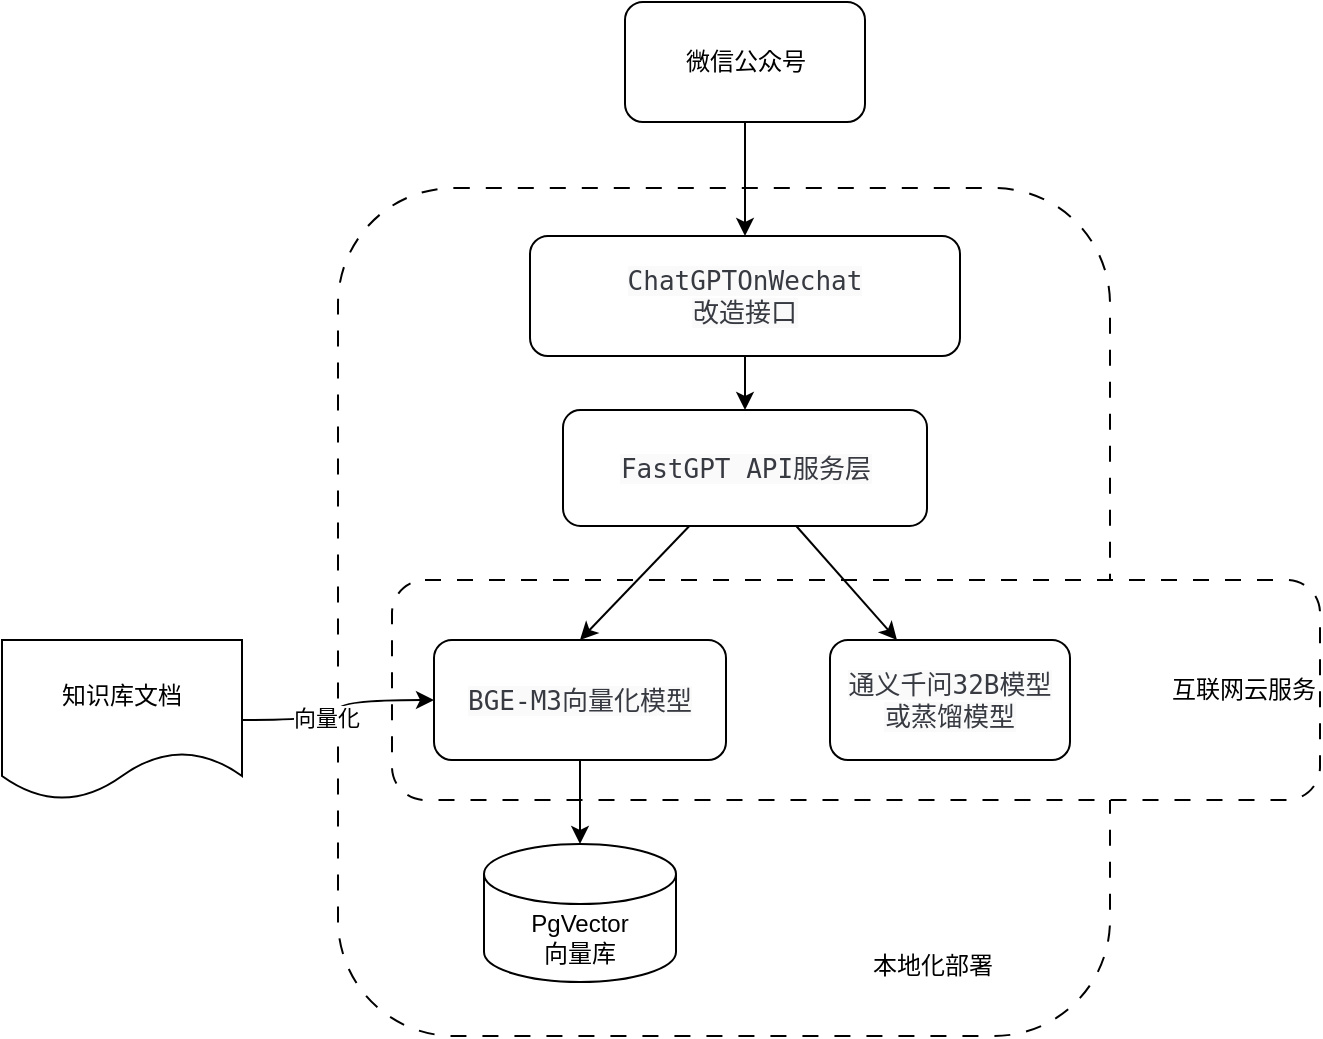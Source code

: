 <mxfile version="27.0.8">
  <diagram name="第 1 页" id="PZtgD9VLAa3Xq2h1W10F">
    <mxGraphModel dx="946" dy="671" grid="0" gridSize="10" guides="1" tooltips="1" connect="1" arrows="1" fold="1" page="1" pageScale="1" pageWidth="827" pageHeight="1169" math="0" shadow="0">
      <root>
        <mxCell id="0" />
        <mxCell id="1" parent="0" />
        <mxCell id="YpKuAkxA7cC4Vz7W4TTv-6" value="" style="rounded=1;whiteSpace=wrap;html=1;dashed=1;dashPattern=8 8;" vertex="1" parent="1">
          <mxGeometry x="253" y="188" width="386" height="424" as="geometry" />
        </mxCell>
        <mxCell id="YpKuAkxA7cC4Vz7W4TTv-4" value="互联网云服务" style="rounded=1;whiteSpace=wrap;html=1;shadow=0;align=right;dashed=1;dashPattern=8 8;" vertex="1" parent="1">
          <mxGeometry x="280" y="384" width="464" height="110" as="geometry" />
        </mxCell>
        <mxCell id="LTBSq_qg97RKEcHS7W4E-15" value="" style="rounded=0;orthogonalLoop=1;jettySize=auto;html=1;" parent="1" source="LTBSq_qg97RKEcHS7W4E-1" target="LTBSq_qg97RKEcHS7W4E-3" edge="1">
          <mxGeometry relative="1" as="geometry" />
        </mxCell>
        <mxCell id="LTBSq_qg97RKEcHS7W4E-1" value="微信公众号" style="rounded=1;whiteSpace=wrap;html=1;" parent="1" vertex="1">
          <mxGeometry x="396.5" y="95" width="120" height="60" as="geometry" />
        </mxCell>
        <mxCell id="LTBSq_qg97RKEcHS7W4E-14" value="" style="edgeStyle=orthogonalEdgeStyle;rounded=0;orthogonalLoop=1;jettySize=auto;html=1;" parent="1" source="LTBSq_qg97RKEcHS7W4E-3" target="LTBSq_qg97RKEcHS7W4E-5" edge="1">
          <mxGeometry relative="1" as="geometry" />
        </mxCell>
        <mxCell id="LTBSq_qg97RKEcHS7W4E-3" value="&lt;span style=&quot;color: rgb(56, 58, 66); font-family: &amp;quot;Cascadia Code&amp;quot;, &amp;quot;Fira Code&amp;quot;, Consolas, monospace; font-size: 13px; text-align: left; white-space: pre; background-color: rgb(250, 250, 250);&quot;&gt;ChatGPTOnWechat&lt;br/&gt;改造接口&lt;/span&gt;" style="rounded=1;whiteSpace=wrap;html=1;" parent="1" vertex="1">
          <mxGeometry x="349" y="212" width="215" height="60" as="geometry" />
        </mxCell>
        <mxCell id="LTBSq_qg97RKEcHS7W4E-12" style="rounded=0;orthogonalLoop=1;jettySize=auto;html=1;entryX=0.5;entryY=0;entryDx=0;entryDy=0;" parent="1" source="LTBSq_qg97RKEcHS7W4E-5" target="LTBSq_qg97RKEcHS7W4E-7" edge="1">
          <mxGeometry relative="1" as="geometry" />
        </mxCell>
        <mxCell id="LTBSq_qg97RKEcHS7W4E-13" style="rounded=0;orthogonalLoop=1;jettySize=auto;html=1;" parent="1" source="LTBSq_qg97RKEcHS7W4E-5" target="LTBSq_qg97RKEcHS7W4E-9" edge="1">
          <mxGeometry relative="1" as="geometry" />
        </mxCell>
        <mxCell id="LTBSq_qg97RKEcHS7W4E-5" value="&lt;span style=&quot;color: rgb(56, 58, 66); font-family: &amp;quot;Cascadia Code&amp;quot;, &amp;quot;Fira Code&amp;quot;, Consolas, monospace; font-size: 13px; text-align: left; white-space: pre; background-color: rgb(250, 250, 250);&quot;&gt;FastGPT API服务层&lt;/span&gt;" style="rounded=1;whiteSpace=wrap;html=1;" parent="1" vertex="1">
          <mxGeometry x="365.5" y="299" width="182" height="58" as="geometry" />
        </mxCell>
        <mxCell id="LTBSq_qg97RKEcHS7W4E-11" style="edgeStyle=orthogonalEdgeStyle;rounded=0;orthogonalLoop=1;jettySize=auto;html=1;exitX=0.5;exitY=1;exitDx=0;exitDy=0;" parent="1" source="LTBSq_qg97RKEcHS7W4E-7" target="LTBSq_qg97RKEcHS7W4E-10" edge="1">
          <mxGeometry relative="1" as="geometry" />
        </mxCell>
        <mxCell id="LTBSq_qg97RKEcHS7W4E-7" value="&lt;span style=&quot;color: rgb(56, 58, 66); font-family: &amp;quot;Cascadia Code&amp;quot;, &amp;quot;Fira Code&amp;quot;, Consolas, monospace; font-size: 13px; text-align: left; white-space: pre; background-color: rgb(250, 250, 250);&quot;&gt;BGE-M3向量化模型&lt;/span&gt;" style="rounded=1;whiteSpace=wrap;html=1;" parent="1" vertex="1">
          <mxGeometry x="301" y="414" width="146" height="60" as="geometry" />
        </mxCell>
        <mxCell id="LTBSq_qg97RKEcHS7W4E-9" value="&lt;span style=&quot;color: rgb(56, 58, 66); font-family: &amp;quot;Cascadia Code&amp;quot;, &amp;quot;Fira Code&amp;quot;, Consolas, monospace; font-size: 13px; text-align: left; white-space: pre; background-color: rgb(250, 250, 250);&quot;&gt;通义千问32B模型&lt;br/&gt;或蒸馏模型&lt;/span&gt;" style="rounded=1;whiteSpace=wrap;html=1;" parent="1" vertex="1">
          <mxGeometry x="499" y="414" width="120" height="60" as="geometry" />
        </mxCell>
        <mxCell id="LTBSq_qg97RKEcHS7W4E-10" value="PgVector&lt;div&gt;向量库&lt;/div&gt;" style="shape=cylinder3;whiteSpace=wrap;html=1;boundedLbl=1;backgroundOutline=1;size=15;" parent="1" vertex="1">
          <mxGeometry x="326" y="516" width="96" height="69" as="geometry" />
        </mxCell>
        <mxCell id="YpKuAkxA7cC4Vz7W4TTv-2" value="" style="edgeStyle=orthogonalEdgeStyle;rounded=0;orthogonalLoop=1;jettySize=auto;html=1;curved=1;" edge="1" parent="1" source="YpKuAkxA7cC4Vz7W4TTv-1" target="LTBSq_qg97RKEcHS7W4E-7">
          <mxGeometry relative="1" as="geometry" />
        </mxCell>
        <mxCell id="YpKuAkxA7cC4Vz7W4TTv-3" value="向量化" style="edgeLabel;html=1;align=center;verticalAlign=middle;resizable=0;points=[];" vertex="1" connectable="0" parent="YpKuAkxA7cC4Vz7W4TTv-2">
          <mxGeometry x="-0.207" y="1" relative="1" as="geometry">
            <mxPoint as="offset" />
          </mxGeometry>
        </mxCell>
        <mxCell id="YpKuAkxA7cC4Vz7W4TTv-1" value="知识库文档" style="shape=document;whiteSpace=wrap;html=1;boundedLbl=1;" vertex="1" parent="1">
          <mxGeometry x="85" y="414" width="120" height="80" as="geometry" />
        </mxCell>
        <mxCell id="YpKuAkxA7cC4Vz7W4TTv-7" value="本地化部署" style="text;html=1;align=center;verticalAlign=middle;whiteSpace=wrap;rounded=0;" vertex="1" parent="1">
          <mxGeometry x="506" y="562" width="89" height="30" as="geometry" />
        </mxCell>
      </root>
    </mxGraphModel>
  </diagram>
</mxfile>
